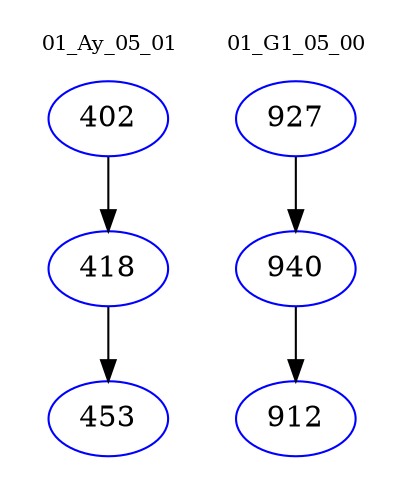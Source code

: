 digraph{
subgraph cluster_0 {
color = white
label = "01_Ay_05_01";
fontsize=10;
T0_402 [label="402", color="blue"]
T0_402 -> T0_418 [color="black"]
T0_418 [label="418", color="blue"]
T0_418 -> T0_453 [color="black"]
T0_453 [label="453", color="blue"]
}
subgraph cluster_1 {
color = white
label = "01_G1_05_00";
fontsize=10;
T1_927 [label="927", color="blue"]
T1_927 -> T1_940 [color="black"]
T1_940 [label="940", color="blue"]
T1_940 -> T1_912 [color="black"]
T1_912 [label="912", color="blue"]
}
}
